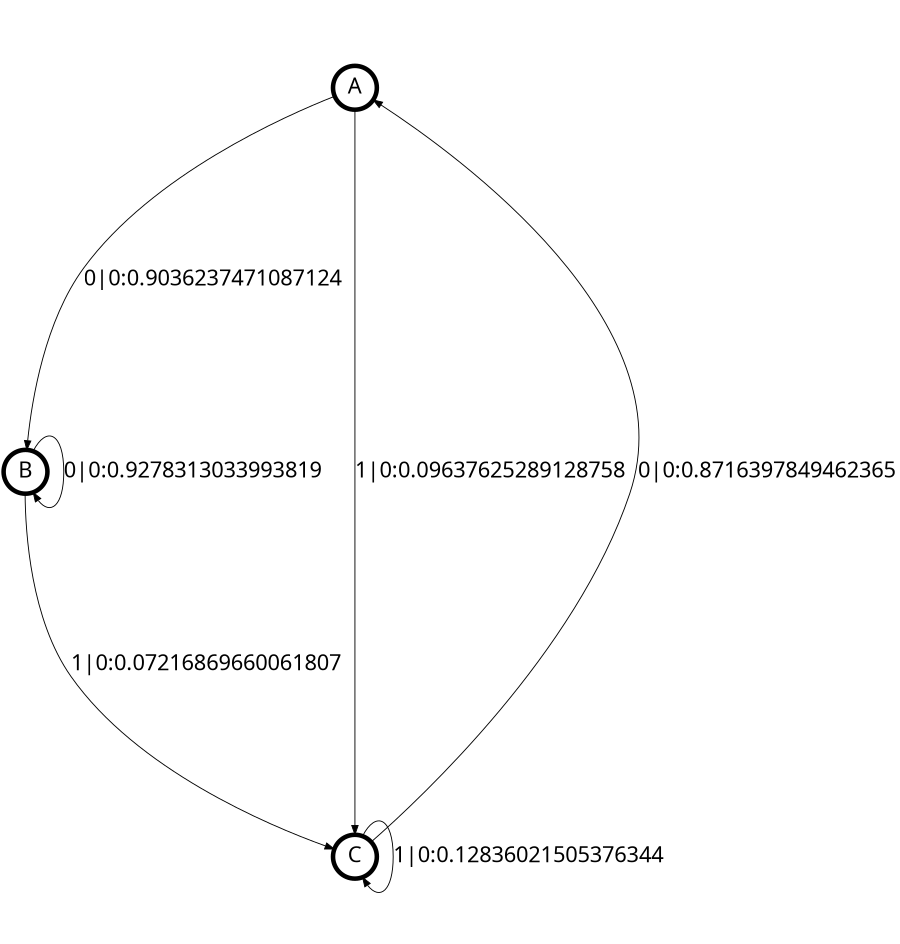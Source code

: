 digraph  {
size = "6,8.5";
ratio = "fill";
node
[shape = circle];
node [fontsize = 24];
node [penwidth = 5];
edge [fontsize = 24];
node [fontname = "CMU Serif Roman"];
graph [fontname = "CMU Serif Roman"];
edge [fontname = "CMU Serif Roman"];
A -> B [label = "0|0:0.9036237471087124\l"];
A -> C [label = "1|0:0.09637625289128758\l"];
B -> B [label = "0|0:0.9278313033993819\l"];
B -> C [label = "1|0:0.07216869660061807\l"];
C -> A [label = "0|0:0.8716397849462365\l"];
C -> C [label = "1|0:0.12836021505376344\l"];
}
